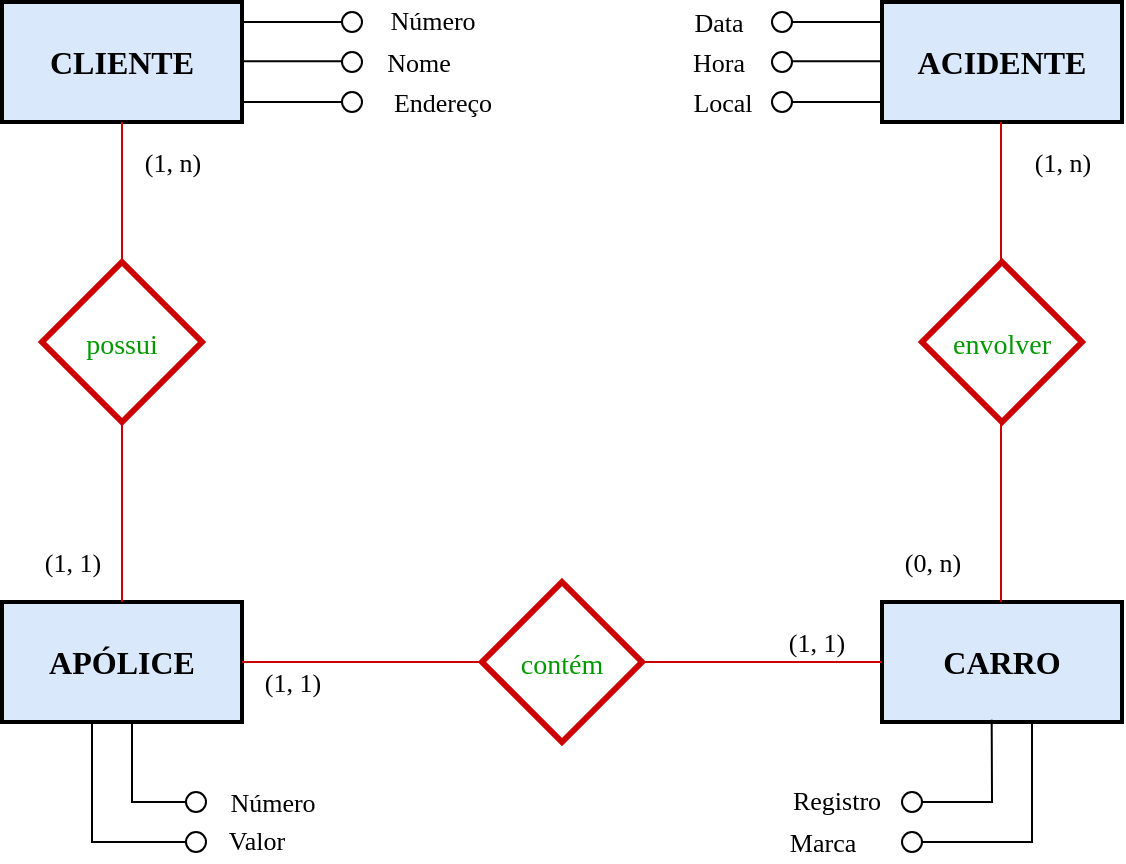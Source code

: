 <mxfile version="17.2.2" type="device" pages="3"><diagram id="GoOPV2zhohNDKWjtNV0t" name="Exercício_1"><mxGraphModel dx="827" dy="554" grid="1" gridSize="10" guides="1" tooltips="1" connect="1" arrows="1" fold="1" page="1" pageScale="1" pageWidth="850" pageHeight="1100" math="0" shadow="0"><root><mxCell id="0"/><mxCell id="1" parent="0"/><mxCell id="HDKB8F2DUfKzafxGEDl4-1" value="&lt;h4&gt;&lt;font face=&quot;Verdana&quot; style=&quot;font-size: 16px&quot;&gt;CLIENTE&lt;/font&gt;&lt;/h4&gt;" style="rounded=0;whiteSpace=wrap;html=1;fillColor=#dae8fc;strokeColor=#000000;strokeWidth=2;container=1;" parent="1" vertex="1"><mxGeometry x="145" y="240" width="120" height="60" as="geometry"/></mxCell><mxCell id="HDKB8F2DUfKzafxGEDl4-2" value="&lt;h4&gt;&lt;font face=&quot;Verdana&quot; style=&quot;font-size: 16px&quot;&gt;APÓLICE&lt;/font&gt;&lt;/h4&gt;" style="rounded=0;whiteSpace=wrap;html=1;fillColor=#dae8fc;strokeColor=#000000;strokeWidth=2;container=1;" parent="1" vertex="1"><mxGeometry x="145" y="540" width="120" height="60" as="geometry"/></mxCell><mxCell id="HDKB8F2DUfKzafxGEDl4-3" value="&lt;h4&gt;&lt;font face=&quot;Verdana&quot; style=&quot;font-size: 16px&quot;&gt;CARRO&lt;/font&gt;&lt;/h4&gt;" style="rounded=0;whiteSpace=wrap;html=1;fillColor=#dae8fc;strokeColor=#000000;strokeWidth=2;container=1;" parent="1" vertex="1"><mxGeometry x="585" y="540" width="120" height="60" as="geometry"/></mxCell><mxCell id="HDKB8F2DUfKzafxGEDl4-4" value="&lt;h4&gt;&lt;font face=&quot;Verdana&quot; style=&quot;font-size: 16px&quot;&gt;ACIDENTE&lt;/font&gt;&lt;/h4&gt;" style="rounded=0;whiteSpace=wrap;html=1;fillColor=#dae8fc;strokeColor=#000000;strokeWidth=2;container=1;" parent="1" vertex="1"><mxGeometry x="585" y="240" width="120" height="60" as="geometry"/></mxCell><mxCell id="HDKB8F2DUfKzafxGEDl4-5" value="" style="endArrow=none;html=1;rounded=0;fontFamily=Verdana;fontSize=16;entryX=0.5;entryY=1;entryDx=0;entryDy=0;exitX=0.5;exitY=0;exitDx=0;exitDy=0;strokeColor=#CC0000;strokeWidth=1;" parent="1" source="HDKB8F2DUfKzafxGEDl4-2" target="HDKB8F2DUfKzafxGEDl4-1" edge="1"><mxGeometry width="50" height="50" relative="1" as="geometry"><mxPoint x="515" y="430" as="sourcePoint"/><mxPoint x="475" y="380" as="targetPoint"/></mxGeometry></mxCell><mxCell id="HDKB8F2DUfKzafxGEDl4-6" value="" style="endArrow=none;html=1;rounded=0;fontFamily=Verdana;fontSize=16;entryX=0.5;entryY=1;entryDx=0;entryDy=0;exitX=0.5;exitY=0;exitDx=0;exitDy=0;strokeColor=#CC0000;strokeWidth=1;" parent="1" edge="1"><mxGeometry width="50" height="50" relative="1" as="geometry"><mxPoint x="644.5" y="540" as="sourcePoint"/><mxPoint x="644.5" y="300" as="targetPoint"/></mxGeometry></mxCell><mxCell id="HDKB8F2DUfKzafxGEDl4-7" value="" style="endArrow=none;html=1;rounded=0;fontFamily=Verdana;fontSize=16;entryX=0;entryY=0.5;entryDx=0;entryDy=0;exitX=1;exitY=0.5;exitDx=0;exitDy=0;strokeColor=#CC0000;strokeWidth=1;startArrow=none;" parent="1" source="HDKB8F2DUfKzafxGEDl4-10" target="HDKB8F2DUfKzafxGEDl4-3" edge="1"><mxGeometry width="50" height="50" relative="1" as="geometry"><mxPoint x="405" y="520" as="sourcePoint"/><mxPoint x="405" y="280" as="targetPoint"/></mxGeometry></mxCell><mxCell id="HDKB8F2DUfKzafxGEDl4-8" value="&lt;font style=&quot;font-size: 14px&quot; color=&quot;#009900&quot;&gt;possui&lt;/font&gt;" style="rhombus;whiteSpace=wrap;html=1;fontFamily=Verdana;fontSize=16;strokeColor=#CC0000;strokeWidth=3;" parent="1" vertex="1"><mxGeometry x="165" y="370" width="80" height="80" as="geometry"/></mxCell><mxCell id="HDKB8F2DUfKzafxGEDl4-9" value="&lt;font style=&quot;font-size: 14px&quot; color=&quot;#009900&quot;&gt;envolver&lt;/font&gt;" style="rhombus;whiteSpace=wrap;html=1;fontFamily=Verdana;fontSize=16;strokeColor=#CC0000;strokeWidth=3;" parent="1" vertex="1"><mxGeometry x="605" y="370" width="80" height="80" as="geometry"/></mxCell><mxCell id="HDKB8F2DUfKzafxGEDl4-10" value="&lt;font style=&quot;font-size: 14px&quot; color=&quot;#009900&quot;&gt;contém&lt;/font&gt;" style="rhombus;whiteSpace=wrap;html=1;fontFamily=Verdana;fontSize=16;strokeColor=#CC0000;strokeWidth=3;" parent="1" vertex="1"><mxGeometry x="385" y="530" width="80" height="80" as="geometry"/></mxCell><mxCell id="HDKB8F2DUfKzafxGEDl4-11" value="" style="endArrow=none;html=1;rounded=0;fontFamily=Verdana;fontSize=16;entryX=0;entryY=0.5;entryDx=0;entryDy=0;exitX=1;exitY=0.5;exitDx=0;exitDy=0;strokeColor=#CC0000;strokeWidth=1;" parent="1" source="HDKB8F2DUfKzafxGEDl4-2" target="HDKB8F2DUfKzafxGEDl4-10" edge="1"><mxGeometry width="50" height="50" relative="1" as="geometry"><mxPoint x="265" y="570" as="sourcePoint"/><mxPoint x="585" y="570" as="targetPoint"/></mxGeometry></mxCell><mxCell id="12ZMXAn3lhYeXz1Yf_b0-22" value="" style="endArrow=none;html=1;rounded=0;fontFamily=Verdana;fontSize=14;fontColor=#009900;strokeColor=#000000;strokeWidth=1;" parent="1" edge="1"><mxGeometry width="50" height="50" relative="1" as="geometry"><mxPoint x="265" y="290.0" as="sourcePoint"/><mxPoint x="315" y="290.0" as="targetPoint"/></mxGeometry></mxCell><mxCell id="12ZMXAn3lhYeXz1Yf_b0-24" value="" style="endArrow=none;html=1;rounded=0;fontFamily=Verdana;fontSize=14;fontColor=#009900;strokeColor=#000000;strokeWidth=1;" parent="1" edge="1"><mxGeometry width="50" height="50" relative="1" as="geometry"><mxPoint x="535" y="250" as="sourcePoint"/><mxPoint x="585" y="250" as="targetPoint"/></mxGeometry></mxCell><mxCell id="12ZMXAn3lhYeXz1Yf_b0-25" value="" style="endArrow=none;html=1;rounded=0;fontFamily=Verdana;fontSize=14;fontColor=#009900;strokeColor=#000000;strokeWidth=1;" parent="1" edge="1"><mxGeometry width="50" height="50" relative="1" as="geometry"><mxPoint x="265" y="269.58" as="sourcePoint"/><mxPoint x="315" y="269.58" as="targetPoint"/></mxGeometry></mxCell><mxCell id="12ZMXAn3lhYeXz1Yf_b0-27" value="" style="endArrow=none;html=1;rounded=0;fontFamily=Verdana;fontSize=14;fontColor=#009900;strokeColor=#000000;strokeWidth=1;" parent="1" edge="1"><mxGeometry width="50" height="50" relative="1" as="geometry"><mxPoint x="535" y="269.58" as="sourcePoint"/><mxPoint x="585" y="269.58" as="targetPoint"/></mxGeometry></mxCell><mxCell id="12ZMXAn3lhYeXz1Yf_b0-28" value="" style="endArrow=none;html=1;rounded=0;fontFamily=Verdana;fontSize=14;fontColor=#009900;strokeColor=#000000;strokeWidth=1;" parent="1" edge="1"><mxGeometry width="50" height="50" relative="1" as="geometry"><mxPoint x="535" y="290.0" as="sourcePoint"/><mxPoint x="585" y="290.0" as="targetPoint"/></mxGeometry></mxCell><mxCell id="12ZMXAn3lhYeXz1Yf_b0-33" value="" style="endArrow=none;html=1;rounded=0;fontFamily=Verdana;fontSize=14;fontColor=#009900;strokeColor=#000000;strokeWidth=1;" parent="1" edge="1"><mxGeometry width="50" height="50" relative="1" as="geometry"><mxPoint x="240" y="640" as="sourcePoint"/><mxPoint x="210" y="600" as="targetPoint"/><Array as="points"><mxPoint x="210" y="640"/></Array></mxGeometry></mxCell><mxCell id="12ZMXAn3lhYeXz1Yf_b0-34" value="" style="endArrow=none;html=1;rounded=0;fontFamily=Verdana;fontSize=14;fontColor=#009900;strokeColor=#000000;strokeWidth=1;" parent="1" edge="1"><mxGeometry width="50" height="50" relative="1" as="geometry"><mxPoint x="240" y="660" as="sourcePoint"/><mxPoint x="190" y="600" as="targetPoint"/><Array as="points"><mxPoint x="190" y="660"/></Array></mxGeometry></mxCell><mxCell id="12ZMXAn3lhYeXz1Yf_b0-35" value="" style="endArrow=none;html=1;rounded=0;fontFamily=Verdana;fontSize=14;fontColor=#009900;strokeColor=#000000;strokeWidth=1;entryX=0.457;entryY=0.982;entryDx=0;entryDy=0;entryPerimeter=0;" parent="1" target="HDKB8F2DUfKzafxGEDl4-3" edge="1"><mxGeometry width="50" height="50" relative="1" as="geometry"><mxPoint x="600" y="640" as="sourcePoint"/><mxPoint x="635" y="600" as="targetPoint"/><Array as="points"><mxPoint x="640" y="640"/></Array></mxGeometry></mxCell><mxCell id="12ZMXAn3lhYeXz1Yf_b0-36" value="" style="endArrow=none;html=1;rounded=0;fontFamily=Verdana;fontSize=14;fontColor=#009900;strokeColor=#000000;strokeWidth=1;" parent="1" edge="1"><mxGeometry width="50" height="50" relative="1" as="geometry"><mxPoint x="600" y="660" as="sourcePoint"/><mxPoint x="660" y="600" as="targetPoint"/><Array as="points"><mxPoint x="660" y="660"/></Array></mxGeometry></mxCell><mxCell id="12ZMXAn3lhYeXz1Yf_b0-39" value="" style="ellipse;whiteSpace=wrap;html=1;aspect=fixed;fontFamily=Verdana;fontSize=14;fontColor=#009900;strokeColor=#000000;strokeWidth=1;" parent="1" vertex="1"><mxGeometry x="315" y="265" width="10" height="10" as="geometry"/></mxCell><mxCell id="12ZMXAn3lhYeXz1Yf_b0-40" value="" style="ellipse;whiteSpace=wrap;html=1;aspect=fixed;fontFamily=Verdana;fontSize=14;fontColor=#009900;strokeColor=#000000;strokeWidth=1;" parent="1" vertex="1"><mxGeometry x="315" y="285" width="10" height="10" as="geometry"/></mxCell><mxCell id="12ZMXAn3lhYeXz1Yf_b0-41" value="" style="ellipse;whiteSpace=wrap;html=1;aspect=fixed;fontFamily=Verdana;fontSize=14;fontColor=#009900;strokeColor=#000000;strokeWidth=1;" parent="1" vertex="1"><mxGeometry x="530" y="245" width="10" height="10" as="geometry"/></mxCell><mxCell id="12ZMXAn3lhYeXz1Yf_b0-42" value="" style="ellipse;whiteSpace=wrap;html=1;aspect=fixed;fontFamily=Verdana;fontSize=14;fontColor=#009900;strokeColor=#000000;strokeWidth=1;" parent="1" vertex="1"><mxGeometry x="530" y="265" width="10" height="10" as="geometry"/></mxCell><mxCell id="12ZMXAn3lhYeXz1Yf_b0-43" value="" style="ellipse;whiteSpace=wrap;html=1;aspect=fixed;fontFamily=Verdana;fontSize=14;fontColor=#009900;strokeColor=#000000;strokeWidth=1;" parent="1" vertex="1"><mxGeometry x="530" y="285" width="10" height="10" as="geometry"/></mxCell><mxCell id="12ZMXAn3lhYeXz1Yf_b0-44" value="&lt;font style=&quot;font-size: 13px&quot;&gt;Número&lt;/font&gt;" style="text;html=1;align=center;verticalAlign=middle;resizable=0;points=[];autosize=1;strokeColor=none;fillColor=none;fontSize=14;fontFamily=Verdana;fontColor=#000000;" parent="1" vertex="1"><mxGeometry x="325" y="240" width="70" height="20" as="geometry"/></mxCell><mxCell id="12ZMXAn3lhYeXz1Yf_b0-45" value="Nome" style="text;html=1;align=center;verticalAlign=middle;resizable=0;points=[];autosize=1;strokeColor=none;fillColor=none;fontSize=13;fontFamily=Verdana;fontColor=#000000;" parent="1" vertex="1"><mxGeometry x="328" y="260" width="50" height="20" as="geometry"/></mxCell><mxCell id="12ZMXAn3lhYeXz1Yf_b0-46" value="Endereço" style="text;html=1;align=center;verticalAlign=middle;resizable=0;points=[];autosize=1;strokeColor=none;fillColor=none;fontSize=13;fontFamily=Verdana;fontColor=#000000;" parent="1" vertex="1"><mxGeometry x="325" y="280" width="80" height="20" as="geometry"/></mxCell><mxCell id="12ZMXAn3lhYeXz1Yf_b0-47" value="Data" style="text;html=1;align=center;verticalAlign=middle;resizable=0;points=[];autosize=1;strokeColor=none;fillColor=none;fontSize=13;fontFamily=Verdana;fontColor=#000000;" parent="1" vertex="1"><mxGeometry x="478" y="240" width="50" height="20" as="geometry"/></mxCell><mxCell id="12ZMXAn3lhYeXz1Yf_b0-48" value="Hora" style="text;html=1;align=center;verticalAlign=middle;resizable=0;points=[];autosize=1;strokeColor=none;fillColor=none;fontSize=13;fontFamily=Verdana;fontColor=#000000;" parent="1" vertex="1"><mxGeometry x="478" y="260" width="50" height="20" as="geometry"/></mxCell><mxCell id="12ZMXAn3lhYeXz1Yf_b0-49" value="Local" style="text;html=1;align=center;verticalAlign=middle;resizable=0;points=[];autosize=1;strokeColor=none;fillColor=none;fontSize=13;fontFamily=Verdana;fontColor=#000000;" parent="1" vertex="1"><mxGeometry x="480" y="280" width="50" height="20" as="geometry"/></mxCell><mxCell id="12ZMXAn3lhYeXz1Yf_b0-51" value="" style="ellipse;whiteSpace=wrap;html=1;aspect=fixed;fontFamily=Verdana;fontSize=14;fontColor=#009900;strokeColor=#000000;strokeWidth=1;" parent="1" vertex="1"><mxGeometry x="237" y="635" width="10" height="10" as="geometry"/></mxCell><mxCell id="12ZMXAn3lhYeXz1Yf_b0-53" value="" style="ellipse;whiteSpace=wrap;html=1;aspect=fixed;fontFamily=Verdana;fontSize=14;fontColor=#009900;strokeColor=#000000;strokeWidth=1;" parent="1" vertex="1"><mxGeometry x="237" y="655" width="10" height="10" as="geometry"/></mxCell><mxCell id="12ZMXAn3lhYeXz1Yf_b0-54" value="" style="ellipse;whiteSpace=wrap;html=1;aspect=fixed;fontFamily=Verdana;fontSize=14;fontColor=#009900;strokeColor=#000000;strokeWidth=1;" parent="1" vertex="1"><mxGeometry x="595" y="635" width="10" height="10" as="geometry"/></mxCell><mxCell id="12ZMXAn3lhYeXz1Yf_b0-58" value="" style="ellipse;whiteSpace=wrap;html=1;aspect=fixed;fontFamily=Verdana;fontSize=14;fontColor=#009900;strokeColor=#000000;strokeWidth=1;" parent="1" vertex="1"><mxGeometry x="595" y="655" width="10" height="10" as="geometry"/></mxCell><mxCell id="12ZMXAn3lhYeXz1Yf_b0-59" value="Número" style="text;html=1;align=center;verticalAlign=middle;resizable=0;points=[];autosize=1;strokeColor=none;fillColor=none;fontSize=13;fontFamily=Verdana;fontColor=#000000;" parent="1" vertex="1"><mxGeometry x="245" y="630" width="70" height="20" as="geometry"/></mxCell><mxCell id="12ZMXAn3lhYeXz1Yf_b0-60" value="Valor" style="text;html=1;align=center;verticalAlign=middle;resizable=0;points=[];autosize=1;strokeColor=none;fillColor=none;fontSize=13;fontFamily=Verdana;fontColor=#000000;" parent="1" vertex="1"><mxGeometry x="247" y="649" width="50" height="20" as="geometry"/></mxCell><mxCell id="12ZMXAn3lhYeXz1Yf_b0-61" value="Registro" style="text;html=1;align=center;verticalAlign=middle;resizable=0;points=[];autosize=1;strokeColor=none;fillColor=none;fontSize=13;fontFamily=Verdana;fontColor=#000000;" parent="1" vertex="1"><mxGeometry x="527" y="629" width="70" height="20" as="geometry"/></mxCell><mxCell id="12ZMXAn3lhYeXz1Yf_b0-62" value="Marca" style="text;html=1;align=center;verticalAlign=middle;resizable=0;points=[];autosize=1;strokeColor=none;fillColor=none;fontSize=13;fontFamily=Verdana;fontColor=#000000;" parent="1" vertex="1"><mxGeometry x="530" y="650" width="50" height="20" as="geometry"/></mxCell><mxCell id="12ZMXAn3lhYeXz1Yf_b0-63" value="(1, n)" style="text;html=1;align=center;verticalAlign=middle;resizable=0;points=[];autosize=1;strokeColor=none;fillColor=none;fontSize=13;fontFamily=Verdana;fontColor=#000000;" parent="1" vertex="1"><mxGeometry x="205" y="310" width="50" height="20" as="geometry"/></mxCell><mxCell id="12ZMXAn3lhYeXz1Yf_b0-64" value="(1, 1)" style="text;html=1;align=center;verticalAlign=middle;resizable=0;points=[];autosize=1;strokeColor=none;fillColor=none;fontSize=13;fontFamily=Verdana;fontColor=#000000;" parent="1" vertex="1"><mxGeometry x="155" y="510" width="50" height="20" as="geometry"/></mxCell><mxCell id="12ZMXAn3lhYeXz1Yf_b0-65" value="(1, 1)" style="text;html=1;align=center;verticalAlign=middle;resizable=0;points=[];autosize=1;strokeColor=none;fillColor=none;fontSize=13;fontFamily=Verdana;fontColor=#000000;" parent="1" vertex="1"><mxGeometry x="265" y="570" width="50" height="20" as="geometry"/></mxCell><mxCell id="12ZMXAn3lhYeXz1Yf_b0-66" value="(1, 1)" style="text;html=1;align=center;verticalAlign=middle;resizable=0;points=[];autosize=1;strokeColor=none;fillColor=none;fontSize=13;fontFamily=Verdana;fontColor=#000000;" parent="1" vertex="1"><mxGeometry x="527" y="550" width="50" height="20" as="geometry"/></mxCell><mxCell id="12ZMXAn3lhYeXz1Yf_b0-67" value="(1, n)" style="text;html=1;align=center;verticalAlign=middle;resizable=0;points=[];autosize=1;strokeColor=none;fillColor=none;fontSize=13;fontFamily=Verdana;fontColor=#000000;" parent="1" vertex="1"><mxGeometry x="650" y="310" width="50" height="20" as="geometry"/></mxCell><mxCell id="12ZMXAn3lhYeXz1Yf_b0-68" value="(0, n)" style="text;html=1;align=center;verticalAlign=middle;resizable=0;points=[];autosize=1;strokeColor=none;fillColor=none;fontSize=13;fontFamily=Verdana;fontColor=#000000;" parent="1" vertex="1"><mxGeometry x="585" y="510" width="50" height="20" as="geometry"/></mxCell><mxCell id="wKrdx22KH3JZGH6AO0_z-1" value="" style="group" parent="1" vertex="1" connectable="0"><mxGeometry x="265" y="245" width="60" height="10" as="geometry"/></mxCell><mxCell id="12ZMXAn3lhYeXz1Yf_b0-20" value="" style="endArrow=none;html=1;rounded=0;fontFamily=Verdana;fontSize=14;fontColor=#009900;strokeColor=#000000;strokeWidth=1;" parent="wKrdx22KH3JZGH6AO0_z-1" edge="1"><mxGeometry width="50" height="50" relative="1" as="geometry"><mxPoint y="5" as="sourcePoint"/><mxPoint x="50" y="5" as="targetPoint"/></mxGeometry></mxCell><mxCell id="12ZMXAn3lhYeXz1Yf_b0-37" value="" style="ellipse;whiteSpace=wrap;html=1;aspect=fixed;fontFamily=Verdana;fontSize=14;fontColor=#009900;strokeColor=#000000;strokeWidth=1;" parent="wKrdx22KH3JZGH6AO0_z-1" vertex="1"><mxGeometry x="50" width="10" height="10" as="geometry"/></mxCell></root></mxGraphModel></diagram><diagram id="J370eKD_mf0ixQcyEYF2" name="Exercício_2"><mxGraphModel dx="1378" dy="923" grid="1" gridSize="10" guides="1" tooltips="1" connect="1" arrows="1" fold="1" page="1" pageScale="1" pageWidth="850" pageHeight="1100" math="0" shadow="0"><root><mxCell id="0"/><mxCell id="1" parent="0"/><mxCell id="Wfe_HBjLZI2780MTmxXh-53" value="" style="group" parent="1" vertex="1" connectable="0"><mxGeometry x="627.24" y="657.01" width="81.51" height="51.99" as="geometry"/></mxCell><mxCell id="Wfe_HBjLZI2780MTmxXh-48" value="" style="shape=partialRectangle;whiteSpace=wrap;html=1;bottom=0;right=0;fillColor=none;fontFamily=Verdana;fontSize=13;fontColor=#000000;strokeColor=#000000;strokeWidth=1;rotation=-90;" parent="Wfe_HBjLZI2780MTmxXh-53" vertex="1"><mxGeometry x="14.56" y="-14.56" width="47.25" height="76.37" as="geometry"/></mxCell><mxCell id="Wfe_HBjLZI2780MTmxXh-50" value="" style="ellipse;whiteSpace=wrap;html=1;aspect=fixed;fontFamily=Verdana;fontSize=13;fontColor=#000000;strokeColor=#000000;strokeWidth=1;" parent="Wfe_HBjLZI2780MTmxXh-53" vertex="1"><mxGeometry x="71.51" y="41.99" width="10" height="10" as="geometry"/></mxCell><mxCell id="Wfe_HBjLZI2780MTmxXh-55" value="" style="shape=partialRectangle;whiteSpace=wrap;html=1;bottom=0;right=0;fillColor=none;fontFamily=Verdana;fontSize=13;fontColor=#000000;strokeColor=#000000;strokeWidth=1;rotation=-90;aspect=fixed;" parent="1" vertex="1"><mxGeometry x="207.38" y="641.59" width="60.52" height="90.78" as="geometry"/></mxCell><mxCell id="x9yV3EZ3O-OlipBfafJ0-1" value="&lt;b&gt;DEPARTAMENTO&lt;/b&gt;" style="rounded=0;whiteSpace=wrap;html=1;fontFamily=Verdana;fontSize=13;strokeColor=#82b366;strokeWidth=2;fillColor=#d5e8d4;" parent="1" vertex="1"><mxGeometry x="358" y="40" width="135" height="60" as="geometry"/></mxCell><mxCell id="x9yV3EZ3O-OlipBfafJ0-2" value="&lt;b&gt;FUNCIONÁRIO&lt;/b&gt;" style="rounded=0;whiteSpace=wrap;html=1;fontFamily=Verdana;fontSize=13;strokeColor=#82b366;strokeWidth=2;fillColor=#d5e8d4;" parent="1" vertex="1"><mxGeometry x="365" y="240" width="120" height="60" as="geometry"/></mxCell><mxCell id="x9yV3EZ3O-OlipBfafJ0-3" value="&lt;b&gt;PROJETO&lt;/b&gt;" style="rounded=0;whiteSpace=wrap;html=1;fontFamily=Verdana;fontSize=13;strokeColor=#82b366;strokeWidth=2;fillColor=#d5e8d4;" parent="1" vertex="1"><mxGeometry x="360" y="440" width="120" height="60" as="geometry"/></mxCell><mxCell id="x9yV3EZ3O-OlipBfafJ0-4" value="&lt;b&gt;PEÇAS&lt;/b&gt;" style="rounded=0;whiteSpace=wrap;html=1;fontFamily=Verdana;fontSize=13;strokeColor=#82b366;strokeWidth=2;fillColor=#d5e8d4;" parent="1" vertex="1"><mxGeometry x="110" y="600" width="120" height="60" as="geometry"/></mxCell><mxCell id="x9yV3EZ3O-OlipBfafJ0-5" value="&lt;b&gt;FORNECEDOR&lt;/b&gt;" style="rounded=0;whiteSpace=wrap;html=1;fontFamily=Verdana;fontSize=13;strokeColor=#82b366;strokeWidth=2;fillColor=#d5e8d4;" parent="1" vertex="1"><mxGeometry x="610" y="600" width="120" height="60" as="geometry"/></mxCell><mxCell id="x9yV3EZ3O-OlipBfafJ0-6" value="&lt;b&gt;DEPÓSITOS&lt;/b&gt;" style="rounded=0;whiteSpace=wrap;html=1;fontFamily=Verdana;fontSize=13;strokeColor=#82b366;strokeWidth=2;fillColor=#d5e8d4;" parent="1" vertex="1"><mxGeometry x="110" y="800" width="120" height="60" as="geometry"/></mxCell><mxCell id="x9yV3EZ3O-OlipBfafJ0-7" value="" style="endArrow=none;html=1;rounded=0;fontFamily=Verdana;fontSize=13;fontColor=#000000;strokeColor=#9875A8;strokeWidth=2;entryX=0.5;entryY=1;entryDx=0;entryDy=0;exitX=0.5;exitY=0;exitDx=0;exitDy=0;" parent="1" source="x9yV3EZ3O-OlipBfafJ0-2" target="x9yV3EZ3O-OlipBfafJ0-1" edge="1"><mxGeometry width="50" height="50" relative="1" as="geometry"><mxPoint x="430" y="250" as="sourcePoint"/><mxPoint x="480" y="200" as="targetPoint"/></mxGeometry></mxCell><mxCell id="x9yV3EZ3O-OlipBfafJ0-8" value="" style="endArrow=none;html=1;rounded=0;fontFamily=Verdana;fontSize=13;fontColor=#000000;strokeColor=#9875A8;strokeWidth=2;entryX=0.5;entryY=1;entryDx=0;entryDy=0;exitX=0.5;exitY=0;exitDx=0;exitDy=0;startArrow=none;" parent="1" source="x9yV3EZ3O-OlipBfafJ0-15" target="x9yV3EZ3O-OlipBfafJ0-2" edge="1"><mxGeometry width="50" height="50" relative="1" as="geometry"><mxPoint x="424.0" y="440.0" as="sourcePoint"/><mxPoint x="424.5" y="300.0" as="targetPoint"/></mxGeometry></mxCell><mxCell id="x9yV3EZ3O-OlipBfafJ0-9" value="" style="shape=partialRectangle;whiteSpace=wrap;html=1;bottom=0;right=0;fillColor=none;fontFamily=Verdana;fontSize=13;fontColor=#000000;strokeColor=#9875A8;strokeWidth=2;" parent="1" vertex="1"><mxGeometry x="170" y="470" width="188" height="130" as="geometry"/></mxCell><mxCell id="x9yV3EZ3O-OlipBfafJ0-11" value="" style="shape=partialRectangle;whiteSpace=wrap;html=1;bottom=0;right=0;fillColor=none;fontFamily=Verdana;fontSize=13;fontColor=#000000;strokeColor=#9875A8;strokeWidth=2;rotation=90;" parent="1" vertex="1"><mxGeometry x="508.25" y="439.75" width="130.5" height="187" as="geometry"/></mxCell><mxCell id="x9yV3EZ3O-OlipBfafJ0-12" value="" style="endArrow=none;html=1;rounded=0;fontFamily=Verdana;fontSize=13;fontColor=#000000;strokeColor=#9875A8;strokeWidth=2;entryX=0.5;entryY=1;entryDx=0;entryDy=0;exitX=0.5;exitY=0;exitDx=0;exitDy=0;startArrow=none;" parent="1" source="x9yV3EZ3O-OlipBfafJ0-19" edge="1"><mxGeometry width="50" height="50" relative="1" as="geometry"><mxPoint x="168.82" y="800" as="sourcePoint"/><mxPoint x="169.82" y="660" as="targetPoint"/></mxGeometry></mxCell><mxCell id="x9yV3EZ3O-OlipBfafJ0-13" value="contém" style="rhombus;whiteSpace=wrap;html=1;fontFamily=Verdana;fontSize=13;fontColor=#000000;strokeColor=#9875A8;strokeWidth=2;" parent="1" vertex="1"><mxGeometry x="395.5" y="140" width="60" height="60" as="geometry"/></mxCell><mxCell id="x9yV3EZ3O-OlipBfafJ0-15" value="&lt;font style=&quot;font-size: 13px&quot;&gt;pertence&lt;/font&gt;" style="rhombus;whiteSpace=wrap;html=1;fontFamily=Verdana;fontSize=13;fontColor=#000000;strokeColor=#9875A8;strokeWidth=2;" parent="1" vertex="1"><mxGeometry x="390.5" y="330" width="70" height="70" as="geometry"/></mxCell><mxCell id="x9yV3EZ3O-OlipBfafJ0-16" value="" style="endArrow=none;html=1;rounded=0;fontFamily=Verdana;fontSize=13;fontColor=#000000;strokeColor=#9875A8;strokeWidth=2;entryX=0.5;entryY=1;entryDx=0;entryDy=0;exitX=0.5;exitY=0;exitDx=0;exitDy=0;" parent="1" target="x9yV3EZ3O-OlipBfafJ0-15" edge="1"><mxGeometry width="50" height="50" relative="1" as="geometry"><mxPoint x="424.0" y="440" as="sourcePoint"/><mxPoint x="425.0" y="300" as="targetPoint"/></mxGeometry></mxCell><mxCell id="x9yV3EZ3O-OlipBfafJ0-17" value="possui" style="rhombus;whiteSpace=wrap;html=1;fontFamily=Verdana;fontSize=13;fontColor=#000000;strokeColor=#9875A8;strokeWidth=2;" parent="1" vertex="1"><mxGeometry x="140" y="460" width="60" height="60" as="geometry"/></mxCell><mxCell id="x9yV3EZ3O-OlipBfafJ0-18" value="atende" style="rhombus;whiteSpace=wrap;html=1;fontFamily=Verdana;fontSize=13;fontColor=#000000;strokeColor=#9875A8;strokeWidth=2;" parent="1" vertex="1"><mxGeometry x="638.75" y="460" width="60" height="60" as="geometry"/></mxCell><mxCell id="x9yV3EZ3O-OlipBfafJ0-19" value="contém" style="rhombus;whiteSpace=wrap;html=1;fontFamily=Verdana;fontSize=13;fontColor=#000000;strokeColor=#9875A8;strokeWidth=2;" parent="1" vertex="1"><mxGeometry x="140" y="700" width="60" height="60" as="geometry"/></mxCell><mxCell id="x9yV3EZ3O-OlipBfafJ0-20" value="" style="endArrow=none;html=1;rounded=0;fontFamily=Verdana;fontSize=13;fontColor=#000000;strokeColor=#9875A8;strokeWidth=2;entryX=0.5;entryY=1;entryDx=0;entryDy=0;exitX=0.5;exitY=0;exitDx=0;exitDy=0;" parent="1" target="x9yV3EZ3O-OlipBfafJ0-19" edge="1"><mxGeometry width="50" height="50" relative="1" as="geometry"><mxPoint x="168.82" y="800" as="sourcePoint"/><mxPoint x="169.82" y="660" as="targetPoint"/></mxGeometry></mxCell><mxCell id="x9yV3EZ3O-OlipBfafJ0-21" value="" style="endArrow=none;html=1;rounded=0;fontFamily=Verdana;fontSize=13;fontColor=#000000;strokeColor=#9875A8;strokeWidth=2;entryX=1;entryY=0.5;entryDx=0;entryDy=0;exitX=0;exitY=0.5;exitDx=0;exitDy=0;" parent="1" source="x9yV3EZ3O-OlipBfafJ0-5" target="x9yV3EZ3O-OlipBfafJ0-4" edge="1"><mxGeometry width="50" height="50" relative="1" as="geometry"><mxPoint x="320.0" y="710.0" as="sourcePoint"/><mxPoint x="320.5" y="570.0" as="targetPoint"/></mxGeometry></mxCell><mxCell id="x9yV3EZ3O-OlipBfafJ0-22" value="possui" style="rhombus;whiteSpace=wrap;html=1;fontFamily=Verdana;fontSize=13;fontColor=#000000;strokeColor=#9875A8;strokeWidth=2;" parent="1" vertex="1"><mxGeometry x="390" y="600" width="60" height="60" as="geometry"/></mxCell><mxCell id="x9yV3EZ3O-OlipBfafJ0-23" value="(1, n)" style="text;html=1;align=center;verticalAlign=middle;resizable=0;points=[];autosize=1;strokeColor=none;fillColor=none;fontSize=13;fontFamily=Verdana;fontColor=#000000;" parent="1" vertex="1"><mxGeometry x="430" y="100" width="50" height="20" as="geometry"/></mxCell><mxCell id="x9yV3EZ3O-OlipBfafJ0-24" value="(1, 1)" style="text;html=1;align=center;verticalAlign=middle;resizable=0;points=[];autosize=1;strokeColor=none;fillColor=none;fontSize=13;fontFamily=Verdana;fontColor=#000000;" parent="1" vertex="1"><mxGeometry x="375" y="220" width="50" height="20" as="geometry"/></mxCell><mxCell id="x9yV3EZ3O-OlipBfafJ0-25" value="(1, n)" style="text;html=1;align=center;verticalAlign=middle;resizable=0;points=[];autosize=1;strokeColor=none;fillColor=none;fontSize=13;fontFamily=Verdana;fontColor=#000000;" parent="1" vertex="1"><mxGeometry x="425" y="300" width="50" height="20" as="geometry"/></mxCell><mxCell id="x9yV3EZ3O-OlipBfafJ0-26" value="(1, n)" style="text;html=1;align=center;verticalAlign=middle;resizable=0;points=[];autosize=1;strokeColor=none;fillColor=none;fontSize=13;fontFamily=Verdana;fontColor=#000000;" parent="1" vertex="1"><mxGeometry x="375" y="419.75" width="50" height="20" as="geometry"/></mxCell><mxCell id="x9yV3EZ3O-OlipBfafJ0-27" value="(1, n)" style="text;html=1;align=center;verticalAlign=middle;resizable=0;points=[];autosize=1;strokeColor=none;fillColor=none;fontSize=13;fontFamily=Verdana;fontColor=#000000;" parent="1" vertex="1"><mxGeometry x="310" y="470" width="50" height="20" as="geometry"/></mxCell><mxCell id="x9yV3EZ3O-OlipBfafJ0-28" value="(1, n)" style="text;html=1;align=center;verticalAlign=middle;resizable=0;points=[];autosize=1;strokeColor=none;fillColor=none;fontSize=13;fontFamily=Verdana;fontColor=#000000;" parent="1" vertex="1"><mxGeometry x="120" y="580" width="50" height="20" as="geometry"/></mxCell><mxCell id="x9yV3EZ3O-OlipBfafJ0-29" value="(1, n)" style="text;html=1;align=center;verticalAlign=middle;resizable=0;points=[];autosize=1;strokeColor=none;fillColor=none;fontSize=13;fontFamily=Verdana;fontColor=#000000;" parent="1" vertex="1"><mxGeometry x="669" y="580" width="50" height="20" as="geometry"/></mxCell><mxCell id="x9yV3EZ3O-OlipBfafJ0-31" value="(1, n)" style="text;html=1;align=center;verticalAlign=middle;resizable=0;points=[];autosize=1;strokeColor=none;fillColor=none;fontSize=13;fontFamily=Verdana;fontColor=#000000;" parent="1" vertex="1"><mxGeometry x="480" y="470" width="50" height="20" as="geometry"/></mxCell><mxCell id="x9yV3EZ3O-OlipBfafJ0-32" value="(1, n)" style="text;html=1;align=center;verticalAlign=middle;resizable=0;points=[];autosize=1;strokeColor=none;fillColor=none;fontSize=13;fontFamily=Verdana;fontColor=#000000;" parent="1" vertex="1"><mxGeometry x="560" y="630" width="50" height="20" as="geometry"/></mxCell><mxCell id="x9yV3EZ3O-OlipBfafJ0-33" value="(1, n)" style="text;html=1;align=center;verticalAlign=middle;resizable=0;points=[];autosize=1;strokeColor=none;fillColor=none;fontSize=13;fontFamily=Verdana;fontColor=#000000;" parent="1" vertex="1"><mxGeometry x="225" y="610" width="50" height="20" as="geometry"/></mxCell><mxCell id="x9yV3EZ3O-OlipBfafJ0-34" value="(1, n)" style="text;html=1;align=center;verticalAlign=middle;resizable=0;points=[];autosize=1;strokeColor=none;fillColor=none;fontSize=13;fontFamily=Verdana;fontColor=#000000;" parent="1" vertex="1"><mxGeometry x="167" y="780" width="50" height="20" as="geometry"/></mxCell><mxCell id="x9yV3EZ3O-OlipBfafJ0-35" value="(1, 1)" style="text;html=1;align=center;verticalAlign=middle;resizable=0;points=[];autosize=1;strokeColor=none;fillColor=none;fontSize=13;fontFamily=Verdana;fontColor=#000000;" parent="1" vertex="1"><mxGeometry x="120" y="660" width="50" height="20" as="geometry"/></mxCell><mxCell id="Wfe_HBjLZI2780MTmxXh-1" value="" style="group" parent="1" vertex="1" connectable="0"><mxGeometry x="493" y="52" width="60" height="10" as="geometry"/></mxCell><mxCell id="Wfe_HBjLZI2780MTmxXh-2" value="" style="endArrow=none;html=1;rounded=0;fontFamily=Verdana;fontSize=14;fontColor=#009900;strokeColor=#000000;strokeWidth=1;" parent="Wfe_HBjLZI2780MTmxXh-1" edge="1"><mxGeometry width="50" height="50" relative="1" as="geometry"><mxPoint y="5" as="sourcePoint"/><mxPoint x="50" y="5" as="targetPoint"/></mxGeometry></mxCell><mxCell id="Wfe_HBjLZI2780MTmxXh-3" value="" style="ellipse;whiteSpace=wrap;html=1;aspect=fixed;fontFamily=Verdana;fontSize=14;fontColor=#009900;strokeColor=#000000;strokeWidth=1;" parent="Wfe_HBjLZI2780MTmxXh-1" vertex="1"><mxGeometry x="50" width="10" height="10" as="geometry"/></mxCell><mxCell id="Wfe_HBjLZI2780MTmxXh-4" value="" style="group" parent="1" vertex="1" connectable="0"><mxGeometry x="493" y="68" width="60" height="10" as="geometry"/></mxCell><mxCell id="Wfe_HBjLZI2780MTmxXh-5" value="" style="endArrow=none;html=1;rounded=0;fontFamily=Verdana;fontSize=14;fontColor=#009900;strokeColor=#000000;strokeWidth=1;" parent="Wfe_HBjLZI2780MTmxXh-4" edge="1"><mxGeometry width="50" height="50" relative="1" as="geometry"><mxPoint y="5" as="sourcePoint"/><mxPoint x="50" y="5" as="targetPoint"/></mxGeometry></mxCell><mxCell id="Wfe_HBjLZI2780MTmxXh-6" value="" style="ellipse;whiteSpace=wrap;html=1;aspect=fixed;fontFamily=Verdana;fontSize=14;fontColor=#009900;strokeColor=#000000;strokeWidth=1;" parent="Wfe_HBjLZI2780MTmxXh-4" vertex="1"><mxGeometry x="50" width="10" height="10" as="geometry"/></mxCell><mxCell id="Wfe_HBjLZI2780MTmxXh-7" value="Número" style="text;html=1;align=center;verticalAlign=middle;resizable=0;points=[];autosize=1;strokeColor=none;fillColor=none;fontSize=13;fontFamily=Verdana;fontColor=#000000;" parent="1" vertex="1"><mxGeometry x="550" y="47" width="70" height="20" as="geometry"/></mxCell><mxCell id="Wfe_HBjLZI2780MTmxXh-8" value="Setor" style="text;html=1;align=center;verticalAlign=middle;resizable=0;points=[];autosize=1;strokeColor=none;fillColor=none;fontSize=13;fontFamily=Verdana;fontColor=#000000;" parent="1" vertex="1"><mxGeometry x="552" y="63" width="50" height="20" as="geometry"/></mxCell><mxCell id="Wfe_HBjLZI2780MTmxXh-9" value="" style="group;rotation=-180;" parent="1" vertex="1" connectable="0"><mxGeometry x="305" y="250" width="60" height="10" as="geometry"/></mxCell><mxCell id="Wfe_HBjLZI2780MTmxXh-10" value="" style="endArrow=none;html=1;rounded=0;fontFamily=Verdana;fontSize=14;fontColor=#009900;strokeColor=#000000;strokeWidth=1;" parent="Wfe_HBjLZI2780MTmxXh-9" edge="1"><mxGeometry width="50" height="50" relative="1" as="geometry"><mxPoint x="60" y="5" as="sourcePoint"/><mxPoint x="10" y="5" as="targetPoint"/></mxGeometry></mxCell><mxCell id="Wfe_HBjLZI2780MTmxXh-11" value="" style="ellipse;whiteSpace=wrap;html=1;aspect=fixed;fontFamily=Verdana;fontSize=14;fontColor=#009900;strokeColor=#000000;strokeWidth=1;rotation=-180;" parent="Wfe_HBjLZI2780MTmxXh-9" vertex="1"><mxGeometry width="10" height="10" as="geometry"/></mxCell><mxCell id="Wfe_HBjLZI2780MTmxXh-12" value="" style="group;rotation=-180;" parent="1" vertex="1" connectable="0"><mxGeometry x="305" y="265" width="60" height="10" as="geometry"/></mxCell><mxCell id="Wfe_HBjLZI2780MTmxXh-13" value="" style="endArrow=none;html=1;rounded=0;fontFamily=Verdana;fontSize=14;fontColor=#009900;strokeColor=#000000;strokeWidth=1;" parent="Wfe_HBjLZI2780MTmxXh-12" edge="1"><mxGeometry width="50" height="50" relative="1" as="geometry"><mxPoint x="60" y="5" as="sourcePoint"/><mxPoint x="10" y="5" as="targetPoint"/></mxGeometry></mxCell><mxCell id="Wfe_HBjLZI2780MTmxXh-14" value="" style="ellipse;whiteSpace=wrap;html=1;aspect=fixed;fontFamily=Verdana;fontSize=14;fontColor=#009900;strokeColor=#000000;strokeWidth=1;rotation=-180;" parent="Wfe_HBjLZI2780MTmxXh-12" vertex="1"><mxGeometry width="10" height="10" as="geometry"/></mxCell><mxCell id="Wfe_HBjLZI2780MTmxXh-15" value="" style="group;rotation=-180;" parent="1" vertex="1" connectable="0"><mxGeometry x="305" y="280" width="60" height="10" as="geometry"/></mxCell><mxCell id="Wfe_HBjLZI2780MTmxXh-16" value="" style="endArrow=none;html=1;rounded=0;fontFamily=Verdana;fontSize=14;fontColor=#009900;strokeColor=#000000;strokeWidth=1;" parent="Wfe_HBjLZI2780MTmxXh-15" edge="1"><mxGeometry width="50" height="50" relative="1" as="geometry"><mxPoint x="60" y="5" as="sourcePoint"/><mxPoint x="10" y="5" as="targetPoint"/></mxGeometry></mxCell><mxCell id="Wfe_HBjLZI2780MTmxXh-17" value="" style="ellipse;whiteSpace=wrap;html=1;aspect=fixed;fontFamily=Verdana;fontSize=14;fontColor=#009900;strokeColor=#000000;strokeWidth=1;rotation=-180;" parent="Wfe_HBjLZI2780MTmxXh-15" vertex="1"><mxGeometry width="10" height="10" as="geometry"/></mxCell><mxCell id="Wfe_HBjLZI2780MTmxXh-18" value="Número" style="text;html=1;align=center;verticalAlign=middle;resizable=0;points=[];autosize=1;strokeColor=none;fillColor=none;fontSize=13;fontFamily=Verdana;fontColor=#000000;" parent="1" vertex="1"><mxGeometry x="236" y="245" width="70" height="20" as="geometry"/></mxCell><mxCell id="Wfe_HBjLZI2780MTmxXh-19" value="Salário" style="text;html=1;align=center;verticalAlign=middle;resizable=0;points=[];autosize=1;strokeColor=none;fillColor=none;fontSize=13;fontFamily=Verdana;fontColor=#000000;" parent="1" vertex="1"><mxGeometry x="245" y="260" width="60" height="20" as="geometry"/></mxCell><mxCell id="Wfe_HBjLZI2780MTmxXh-20" value="Telefone" style="text;html=1;align=center;verticalAlign=middle;resizable=0;points=[];autosize=1;strokeColor=none;fillColor=none;fontSize=13;fontFamily=Verdana;fontColor=#000000;" parent="1" vertex="1"><mxGeometry x="235" y="275" width="70" height="20" as="geometry"/></mxCell><mxCell id="Wfe_HBjLZI2780MTmxXh-24" value="" style="shape=partialRectangle;whiteSpace=wrap;html=1;bottom=0;right=0;fillColor=none;fontFamily=Verdana;fontSize=13;fontColor=#000000;strokeColor=#000000;strokeWidth=1;" parent="1" vertex="1"><mxGeometry x="453.5" y="380" width="47" height="59.75" as="geometry"/></mxCell><mxCell id="Wfe_HBjLZI2780MTmxXh-26" value="" style="ellipse;whiteSpace=wrap;html=1;aspect=fixed;fontFamily=Verdana;fontSize=13;fontColor=#000000;strokeColor=#000000;strokeWidth=1;" parent="1" vertex="1"><mxGeometry x="500.25" y="375" width="10" height="10" as="geometry"/></mxCell><mxCell id="Wfe_HBjLZI2780MTmxXh-33" value="" style="shape=partialRectangle;whiteSpace=wrap;html=1;bottom=0;right=0;fillColor=none;fontFamily=Verdana;fontSize=13;fontColor=#000000;strokeColor=#000000;strokeWidth=1;" parent="1" vertex="1"><mxGeometry x="464.75" y="394.81" width="43.5" height="44" as="geometry"/></mxCell><mxCell id="Wfe_HBjLZI2780MTmxXh-38" value="" style="ellipse;whiteSpace=wrap;html=1;aspect=fixed;fontFamily=Verdana;fontSize=13;fontColor=#000000;strokeColor=#000000;strokeWidth=1;" parent="1" vertex="1"><mxGeometry x="500.5" y="390" width="10" height="10" as="geometry"/></mxCell><mxCell id="Wfe_HBjLZI2780MTmxXh-39" value="" style="shape=partialRectangle;whiteSpace=wrap;html=1;bottom=0;right=0;fillColor=none;fontFamily=Verdana;fontSize=13;fontColor=#000000;strokeColor=#000000;strokeWidth=1;" parent="1" vertex="1"><mxGeometry x="477" y="407" width="23" height="33" as="geometry"/></mxCell><mxCell id="Wfe_HBjLZI2780MTmxXh-40" value="" style="ellipse;whiteSpace=wrap;html=1;aspect=fixed;fontFamily=Verdana;fontSize=13;fontColor=#000000;strokeColor=#000000;strokeWidth=1;" parent="1" vertex="1"><mxGeometry x="500.5" y="403" width="10" height="10" as="geometry"/></mxCell><mxCell id="Wfe_HBjLZI2780MTmxXh-41" value="Número" style="text;html=1;align=center;verticalAlign=middle;resizable=0;points=[];autosize=1;strokeColor=none;fillColor=none;fontSize=13;fontFamily=Verdana;fontColor=#000000;" parent="1" vertex="1"><mxGeometry x="508.25" y="370" width="70" height="20" as="geometry"/></mxCell><mxCell id="Wfe_HBjLZI2780MTmxXh-42" value="Peças Usadas" style="text;html=1;align=center;verticalAlign=middle;resizable=0;points=[];autosize=1;strokeColor=none;fillColor=none;fontSize=13;fontFamily=Verdana;fontColor=#000000;" parent="1" vertex="1"><mxGeometry x="510.5" y="384" width="100" height="20" as="geometry"/></mxCell><mxCell id="Wfe_HBjLZI2780MTmxXh-43" value="Orçamento" style="text;html=1;align=center;verticalAlign=middle;resizable=0;points=[];autosize=1;strokeColor=none;fillColor=none;fontSize=13;fontFamily=Verdana;fontColor=#000000;" parent="1" vertex="1"><mxGeometry x="507.25" y="398" width="90" height="20" as="geometry"/></mxCell><mxCell id="Wfe_HBjLZI2780MTmxXh-47" value="" style="shape=partialRectangle;whiteSpace=wrap;html=1;bottom=0;right=0;fillColor=none;fontFamily=Verdana;fontSize=13;fontColor=#000000;strokeColor=#000000;strokeWidth=1;rotation=-90;" parent="1" vertex="1"><mxGeometry x="654.37" y="644.38" width="28.75" height="60" as="geometry"/></mxCell><mxCell id="Wfe_HBjLZI2780MTmxXh-49" value="" style="ellipse;whiteSpace=wrap;html=1;aspect=fixed;fontFamily=Verdana;fontSize=13;fontColor=#000000;strokeColor=#000000;strokeWidth=1;" parent="1" vertex="1"><mxGeometry x="698.75" y="684" width="10" height="10" as="geometry"/></mxCell><mxCell id="Wfe_HBjLZI2780MTmxXh-51" value="Número" style="text;html=1;align=center;verticalAlign=middle;resizable=0;points=[];autosize=1;strokeColor=none;fillColor=none;fontSize=13;fontFamily=Verdana;fontColor=#000000;" parent="1" vertex="1"><mxGeometry x="708.75" y="679" width="70" height="20" as="geometry"/></mxCell><mxCell id="Wfe_HBjLZI2780MTmxXh-52" value="Endereço" style="text;html=1;align=center;verticalAlign=middle;resizable=0;points=[];autosize=1;strokeColor=none;fillColor=none;fontSize=13;fontFamily=Verdana;fontColor=#000000;" parent="1" vertex="1"><mxGeometry x="708.75" y="694" width="80" height="20" as="geometry"/></mxCell><mxCell id="Wfe_HBjLZI2780MTmxXh-56" value="" style="shape=partialRectangle;whiteSpace=wrap;html=1;bottom=0;right=0;fillColor=none;fontFamily=Verdana;fontSize=13;fontColor=#000000;strokeColor=#000000;strokeWidth=1;rotation=-90;" parent="1" vertex="1"><mxGeometry x="219.78" y="647.24" width="42.5" height="70.05" as="geometry"/></mxCell><mxCell id="Wfe_HBjLZI2780MTmxXh-57" value="" style="shape=partialRectangle;whiteSpace=wrap;html=1;bottom=0;right=0;fillColor=none;fontFamily=Verdana;fontSize=13;fontColor=#000000;strokeColor=#000000;strokeWidth=1;rotation=-90;" parent="1" vertex="1"><mxGeometry x="232.5" y="644.5" width="27.5" height="60" as="geometry"/></mxCell><mxCell id="Wfe_HBjLZI2780MTmxXh-58" value="" style="shape=partialRectangle;whiteSpace=wrap;html=1;bottom=0;right=0;fillColor=none;fontFamily=Verdana;fontSize=13;fontColor=#000000;strokeColor=#000000;strokeWidth=1;rotation=-90;" parent="1" vertex="1"><mxGeometry x="245.27" y="644.24" width="15" height="48.05" as="geometry"/></mxCell><mxCell id="Wfe_HBjLZI2780MTmxXh-59" value="" style="ellipse;whiteSpace=wrap;html=1;aspect=fixed;fontFamily=Verdana;fontSize=13;fontColor=#000000;strokeColor=#000000;strokeWidth=1;" parent="1" vertex="1"><mxGeometry x="275" y="670" width="10" height="10" as="geometry"/></mxCell><mxCell id="Wfe_HBjLZI2780MTmxXh-60" value="" style="ellipse;whiteSpace=wrap;html=1;aspect=fixed;fontFamily=Verdana;fontSize=13;fontColor=#000000;strokeColor=#000000;strokeWidth=1;" parent="1" vertex="1"><mxGeometry x="275" y="683.29" width="10" height="10" as="geometry"/></mxCell><mxCell id="Wfe_HBjLZI2780MTmxXh-61" value="" style="ellipse;whiteSpace=wrap;html=1;aspect=fixed;fontFamily=Verdana;fontSize=13;fontColor=#000000;strokeColor=#000000;strokeWidth=1;" parent="1" vertex="1"><mxGeometry x="275" y="698" width="10" height="10" as="geometry"/></mxCell><mxCell id="Wfe_HBjLZI2780MTmxXh-62" value="" style="ellipse;whiteSpace=wrap;html=1;aspect=fixed;fontFamily=Verdana;fontSize=13;fontColor=#000000;strokeColor=#000000;strokeWidth=1;" parent="1" vertex="1"><mxGeometry x="275" y="712" width="10" height="10" as="geometry"/></mxCell><mxCell id="Wfe_HBjLZI2780MTmxXh-63" value="id_pecas" style="text;html=1;align=center;verticalAlign=middle;resizable=0;points=[];autosize=1;strokeColor=none;fillColor=none;fontSize=13;fontFamily=Verdana;fontColor=#000000;" parent="1" vertex="1"><mxGeometry x="285" y="664" width="70" height="20" as="geometry"/></mxCell><mxCell id="Wfe_HBjLZI2780MTmxXh-64" value="Fornecedor" style="text;html=1;align=center;verticalAlign=middle;resizable=0;points=[];autosize=1;strokeColor=none;fillColor=none;fontSize=13;fontFamily=Verdana;fontColor=#000000;" parent="1" vertex="1"><mxGeometry x="282" y="677.98" width="90" height="20" as="geometry"/></mxCell><mxCell id="Wfe_HBjLZI2780MTmxXh-65" value="Peso" style="text;html=1;align=center;verticalAlign=middle;resizable=0;points=[];autosize=1;strokeColor=none;fillColor=none;fontSize=13;fontFamily=Verdana;fontColor=#000000;" parent="1" vertex="1"><mxGeometry x="280" y="692" width="50" height="20" as="geometry"/></mxCell><mxCell id="Wfe_HBjLZI2780MTmxXh-66" value="Cor" style="text;html=1;align=center;verticalAlign=middle;resizable=0;points=[];autosize=1;strokeColor=none;fillColor=none;fontSize=13;fontFamily=Verdana;fontColor=#000000;" parent="1" vertex="1"><mxGeometry x="281" y="707" width="40" height="20" as="geometry"/></mxCell><mxCell id="Wfe_HBjLZI2780MTmxXh-70" value="" style="group" parent="1" vertex="1" connectable="0"><mxGeometry x="230" y="820" width="60" height="10" as="geometry"/></mxCell><mxCell id="Wfe_HBjLZI2780MTmxXh-71" value="" style="endArrow=none;html=1;rounded=0;fontFamily=Verdana;fontSize=14;fontColor=#009900;strokeColor=#000000;strokeWidth=1;" parent="Wfe_HBjLZI2780MTmxXh-70" edge="1"><mxGeometry width="50" height="50" relative="1" as="geometry"><mxPoint y="5" as="sourcePoint"/><mxPoint x="50" y="5" as="targetPoint"/></mxGeometry></mxCell><mxCell id="Wfe_HBjLZI2780MTmxXh-72" value="" style="ellipse;whiteSpace=wrap;html=1;aspect=fixed;fontFamily=Verdana;fontSize=14;fontColor=#009900;strokeColor=#000000;strokeWidth=1;" parent="Wfe_HBjLZI2780MTmxXh-70" vertex="1"><mxGeometry x="50" width="10" height="10" as="geometry"/></mxCell><mxCell id="Wfe_HBjLZI2780MTmxXh-73" value="" style="group;rotation=90;" parent="1" vertex="1" connectable="0"><mxGeometry x="230" y="835" width="60" height="10" as="geometry"/></mxCell><mxCell id="Wfe_HBjLZI2780MTmxXh-74" value="" style="endArrow=none;html=1;rounded=0;fontFamily=Verdana;fontSize=14;fontColor=#009900;strokeColor=#000000;strokeWidth=1;" parent="Wfe_HBjLZI2780MTmxXh-73" edge="1"><mxGeometry width="50" height="50" relative="1" as="geometry"><mxPoint y="5" as="sourcePoint"/><mxPoint x="50" y="5" as="targetPoint"/></mxGeometry></mxCell><mxCell id="Wfe_HBjLZI2780MTmxXh-75" value="" style="ellipse;whiteSpace=wrap;html=1;aspect=fixed;fontFamily=Verdana;fontSize=14;fontColor=#009900;strokeColor=#000000;strokeWidth=1;" parent="Wfe_HBjLZI2780MTmxXh-73" vertex="1"><mxGeometry x="50" width="10" height="10" as="geometry"/></mxCell><mxCell id="Wfe_HBjLZI2780MTmxXh-76" value="Número" style="text;html=1;align=center;verticalAlign=middle;resizable=0;points=[];autosize=1;strokeColor=none;fillColor=none;fontSize=13;fontFamily=Verdana;fontColor=#000000;" parent="1" vertex="1"><mxGeometry x="285" y="815" width="70" height="20" as="geometry"/></mxCell><mxCell id="Wfe_HBjLZI2780MTmxXh-77" value="Endereço" style="text;html=1;align=center;verticalAlign=middle;resizable=0;points=[];autosize=1;strokeColor=none;fillColor=none;fontSize=13;fontFamily=Verdana;fontColor=#000000;" parent="1" vertex="1"><mxGeometry x="285" y="830" width="80" height="20" as="geometry"/></mxCell></root></mxGraphModel></diagram><diagram id="JmXV7RY5OPzsamIUSi8n" name="Exercício_3"><mxGraphModel dx="973" dy="652" grid="1" gridSize="13" guides="1" tooltips="1" connect="1" arrows="1" fold="1" page="1" pageScale="1" pageWidth="850" pageHeight="1100" math="0" shadow="0"><root><mxCell id="0"/><mxCell id="1" parent="0"/><mxCell id="RucHtmg219fkvMPza0U4-13" style="edgeStyle=orthogonalEdgeStyle;curved=0;rounded=1;sketch=0;orthogonalLoop=1;jettySize=auto;html=1;exitX=0.5;exitY=1;exitDx=0;exitDy=0;entryX=0.5;entryY=0;entryDx=0;entryDy=0;fontSize=15;fontColor=#5AA9E6;strokeColor=#FF6392;fillColor=#FFE45E;strokeWidth=2;endArrow=baseDash;endFill=0;" edge="1" parent="1" source="RucHtmg219fkvMPza0U4-10" target="RucHtmg219fkvMPza0U4-11"><mxGeometry relative="1" as="geometry"/></mxCell><mxCell id="RucHtmg219fkvMPza0U4-22" style="edgeStyle=orthogonalEdgeStyle;rounded=1;sketch=0;orthogonalLoop=1;jettySize=auto;html=1;exitX=0.5;exitY=1;exitDx=0;exitDy=0;entryX=0.5;entryY=0;entryDx=0;entryDy=0;fontSize=10;fontColor=#FF6392;endArrow=baseDash;endFill=0;strokeColor=#FF6392;strokeWidth=2;fillColor=#FFE45E;startArrow=none;" edge="1" parent="1" source="RucHtmg219fkvMPza0U4-23" target="RucHtmg219fkvMPza0U4-8"><mxGeometry relative="1" as="geometry"/></mxCell><mxCell id="RucHtmg219fkvMPza0U4-25" style="edgeStyle=orthogonalEdgeStyle;rounded=1;sketch=0;orthogonalLoop=1;jettySize=auto;html=1;exitX=0;exitY=0.25;exitDx=0;exitDy=0;fontSize=10;fontColor=#FF6392;endArrow=oval;endFill=0;strokeColor=#FF6392;strokeWidth=1;fillColor=#FFE45E;" edge="1" parent="1" source="RucHtmg219fkvMPza0U4-1"><mxGeometry relative="1" as="geometry"><mxPoint x="150" y="125.333" as="targetPoint"/></mxGeometry></mxCell><mxCell id="RucHtmg219fkvMPza0U4-26" style="edgeStyle=orthogonalEdgeStyle;rounded=1;sketch=0;orthogonalLoop=1;jettySize=auto;html=1;exitX=0;exitY=0.5;exitDx=0;exitDy=0;fontSize=10;fontColor=#FF6392;endArrow=oval;endFill=0;strokeColor=#FF6392;strokeWidth=1;fillColor=#FFE45E;" edge="1" parent="1" source="RucHtmg219fkvMPza0U4-1"><mxGeometry relative="1" as="geometry"><mxPoint x="150" y="140" as="targetPoint"/></mxGeometry></mxCell><mxCell id="RucHtmg219fkvMPza0U4-27" style="edgeStyle=orthogonalEdgeStyle;rounded=1;sketch=0;orthogonalLoop=1;jettySize=auto;html=1;exitX=0;exitY=0.75;exitDx=0;exitDy=0;fontSize=10;fontColor=#FF6392;endArrow=oval;endFill=0;strokeColor=#FF6392;strokeWidth=1;fillColor=#FFE45E;" edge="1" parent="1"><mxGeometry relative="1" as="geometry"><mxPoint x="150" y="155.023" as="targetPoint"/><mxPoint x="200" y="155" as="sourcePoint"/></mxGeometry></mxCell><mxCell id="RucHtmg219fkvMPza0U4-29" style="edgeStyle=orthogonalEdgeStyle;rounded=1;sketch=0;orthogonalLoop=1;jettySize=auto;html=1;exitX=0;exitY=1;exitDx=0;exitDy=0;fontSize=10;fontColor=#FF6392;endArrow=oval;endFill=0;strokeColor=#FF6392;strokeWidth=1;fillColor=#FFE45E;" edge="1" parent="1"><mxGeometry relative="1" as="geometry"><mxPoint x="150" y="169.78" as="targetPoint"/><mxPoint x="200" y="169.78" as="sourcePoint"/><Array as="points"><mxPoint x="180" y="169.78"/><mxPoint x="180" y="169.78"/></Array></mxGeometry></mxCell><mxCell id="0jU6M0AHAFuuGFOEbVdq-1" value="" style="edgeStyle=orthogonalEdgeStyle;rounded=1;sketch=0;orthogonalLoop=1;jettySize=auto;html=1;fontSize=12;fontColor=#FF6392;endArrow=oval;endFill=0;strokeColor=#FF6392;strokeWidth=1;fillColor=#FFE45E;" edge="1" parent="1" source="RucHtmg219fkvMPza0U4-1" target="RucHtmg219fkvMPza0U4-19"><mxGeometry relative="1" as="geometry"/></mxCell><mxCell id="RucHtmg219fkvMPza0U4-1" value="&lt;b&gt;&lt;font style=&quot;font-size: 15px&quot;&gt;VENDEDOR&lt;/font&gt;&lt;/b&gt;" style="rounded=0;whiteSpace=wrap;html=1;fillColor=#FFE45E;strokeColor=#FF6392;fontColor=#5AA9E6;" vertex="1" parent="1"><mxGeometry x="200" y="110" width="120" height="60" as="geometry"/></mxCell><mxCell id="RucHtmg219fkvMPza0U4-34" style="edgeStyle=orthogonalEdgeStyle;rounded=1;sketch=0;orthogonalLoop=1;jettySize=auto;html=1;exitX=0;exitY=0.25;exitDx=0;exitDy=0;fontSize=12;fontColor=#FF6392;endArrow=oval;endFill=0;strokeColor=#FF6392;strokeWidth=1;fillColor=#FFE45E;" edge="1" parent="1" source="RucHtmg219fkvMPza0U4-8"><mxGeometry relative="1" as="geometry"><mxPoint x="156" y="375" as="targetPoint"/></mxGeometry></mxCell><mxCell id="RucHtmg219fkvMPza0U4-35" style="edgeStyle=orthogonalEdgeStyle;rounded=1;sketch=0;orthogonalLoop=1;jettySize=auto;html=1;exitX=0;exitY=0.5;exitDx=0;exitDy=0;fontSize=12;fontColor=#FF6392;endArrow=oval;endFill=0;strokeColor=#FF6392;strokeWidth=1;fillColor=#FFE45E;" edge="1" parent="1" source="RucHtmg219fkvMPza0U4-8"><mxGeometry relative="1" as="geometry"><mxPoint x="156" y="389.667" as="targetPoint"/></mxGeometry></mxCell><mxCell id="RucHtmg219fkvMPza0U4-36" style="edgeStyle=orthogonalEdgeStyle;rounded=1;sketch=0;orthogonalLoop=1;jettySize=auto;html=1;exitX=0;exitY=0.75;exitDx=0;exitDy=0;fontSize=12;fontColor=#FF6392;endArrow=oval;endFill=0;strokeColor=#FF6392;strokeWidth=1;fillColor=#FFE45E;" edge="1" parent="1" source="RucHtmg219fkvMPza0U4-8"><mxGeometry relative="1" as="geometry"><mxPoint x="156" y="404.667" as="targetPoint"/></mxGeometry></mxCell><mxCell id="RucHtmg219fkvMPza0U4-37" style="edgeStyle=orthogonalEdgeStyle;rounded=1;sketch=0;orthogonalLoop=1;jettySize=auto;html=1;exitX=0;exitY=1;exitDx=0;exitDy=0;fontSize=12;fontColor=#FF6392;endArrow=oval;endFill=0;strokeColor=#FF6392;strokeWidth=1;fillColor=#FFE45E;" edge="1" parent="1" source="RucHtmg219fkvMPza0U4-8"><mxGeometry relative="1" as="geometry"><mxPoint x="156" y="419.667" as="targetPoint"/><Array as="points"><mxPoint x="182" y="420"/><mxPoint x="182" y="420"/></Array></mxGeometry></mxCell><mxCell id="RucHtmg219fkvMPza0U4-38" style="edgeStyle=orthogonalEdgeStyle;rounded=1;sketch=0;orthogonalLoop=1;jettySize=auto;html=1;exitX=0;exitY=0;exitDx=0;exitDy=0;fontSize=12;fontColor=#FF6392;endArrow=oval;endFill=0;strokeColor=#FF6392;strokeWidth=1;fillColor=#FFE45E;" edge="1" parent="1" source="RucHtmg219fkvMPza0U4-8"><mxGeometry relative="1" as="geometry"><mxPoint x="156" y="359.667" as="targetPoint"/><Array as="points"><mxPoint x="156" y="360"/></Array></mxGeometry></mxCell><mxCell id="RucHtmg219fkvMPza0U4-8" value="&lt;font size=&quot;1&quot;&gt;&lt;b style=&quot;font-size: 15px&quot;&gt;CLIENTE&lt;/b&gt;&lt;/font&gt;" style="rounded=0;whiteSpace=wrap;html=1;fillColor=#FFE45E;strokeColor=#FF6392;fontColor=#5AA9E6;" vertex="1" parent="1"><mxGeometry x="200" y="360" width="120" height="60" as="geometry"/></mxCell><mxCell id="RucHtmg219fkvMPza0U4-17" style="edgeStyle=orthogonalEdgeStyle;rounded=1;sketch=0;orthogonalLoop=1;jettySize=auto;html=1;exitX=1;exitY=0.5;exitDx=0;exitDy=0;entryX=0;entryY=0.5;entryDx=0;entryDy=0;fontSize=15;fontColor=#5AA9E6;endArrow=baseDash;endFill=0;strokeColor=#FF6392;strokeWidth=2;fillColor=#FFE45E;" edge="1" parent="1" source="RucHtmg219fkvMPza0U4-9" target="RucHtmg219fkvMPza0U4-11"><mxGeometry relative="1" as="geometry"/></mxCell><mxCell id="RucHtmg219fkvMPza0U4-60" style="edgeStyle=orthogonalEdgeStyle;rounded=1;sketch=0;orthogonalLoop=1;jettySize=auto;html=1;exitX=0;exitY=0.25;exitDx=0;exitDy=0;fontSize=12;fontColor=#FF6392;endArrow=oval;endFill=0;strokeColor=#FF6392;strokeWidth=1;fillColor=#FFE45E;" edge="1" parent="1" source="RucHtmg219fkvMPza0U4-9"><mxGeometry relative="1" as="geometry"><mxPoint x="156" y="625" as="targetPoint"/></mxGeometry></mxCell><mxCell id="RucHtmg219fkvMPza0U4-61" style="edgeStyle=orthogonalEdgeStyle;rounded=1;sketch=0;orthogonalLoop=1;jettySize=auto;html=1;exitX=0;exitY=0.5;exitDx=0;exitDy=0;fontSize=12;fontColor=#FF6392;endArrow=oval;endFill=0;strokeColor=#FF6392;strokeWidth=1;fillColor=#FFE45E;" edge="1" parent="1" source="RucHtmg219fkvMPza0U4-9"><mxGeometry relative="1" as="geometry"><mxPoint x="156" y="640" as="targetPoint"/></mxGeometry></mxCell><mxCell id="RucHtmg219fkvMPza0U4-9" value="&lt;font style=&quot;font-size: 15px&quot;&gt;&lt;b&gt;ARMAZÉM&lt;/b&gt;&lt;/font&gt;" style="rounded=0;whiteSpace=wrap;html=1;fillColor=#FFE45E;strokeColor=#FF6392;fontColor=#5AA9E6;" vertex="1" parent="1"><mxGeometry x="200" y="610" width="120" height="60" as="geometry"/></mxCell><mxCell id="RucHtmg219fkvMPza0U4-15" style="rounded=1;sketch=0;orthogonalLoop=1;jettySize=auto;html=1;exitX=0.1;exitY=-0.014;exitDx=0;exitDy=0;entryX=1;entryY=0.5;entryDx=0;entryDy=0;fontSize=15;fontColor=#5AA9E6;strokeColor=#FF6392;strokeWidth=2;fillColor=#FFE45E;edgeStyle=orthogonalEdgeStyle;endArrow=baseDash;endFill=0;exitPerimeter=0;" edge="1" parent="1" source="RucHtmg219fkvMPza0U4-10" target="RucHtmg219fkvMPza0U4-1"><mxGeometry relative="1" as="geometry"/></mxCell><mxCell id="RucHtmg219fkvMPza0U4-16" style="edgeStyle=orthogonalEdgeStyle;rounded=1;sketch=0;orthogonalLoop=1;jettySize=auto;html=1;entryX=1;entryY=0.5;entryDx=0;entryDy=0;fontSize=15;fontColor=#5AA9E6;endArrow=baseDash;endFill=0;strokeColor=#FF6392;strokeWidth=2;fillColor=#FFE45E;" edge="1" parent="1" target="RucHtmg219fkvMPza0U4-8"><mxGeometry relative="1" as="geometry"><mxPoint x="512" y="280" as="sourcePoint"/><Array as="points"><mxPoint x="512" y="390"/></Array></mxGeometry></mxCell><mxCell id="RucHtmg219fkvMPza0U4-44" style="edgeStyle=orthogonalEdgeStyle;rounded=1;sketch=0;orthogonalLoop=1;jettySize=auto;html=1;exitX=1;exitY=0.25;exitDx=0;exitDy=0;fontSize=12;fontColor=#FF6392;endArrow=oval;endFill=0;strokeColor=#FF6392;strokeWidth=1;fillColor=#FFE45E;" edge="1" parent="1" source="RucHtmg219fkvMPza0U4-10"><mxGeometry relative="1" as="geometry"><mxPoint x="676" y="245" as="targetPoint"/></mxGeometry></mxCell><mxCell id="RucHtmg219fkvMPza0U4-45" style="edgeStyle=orthogonalEdgeStyle;rounded=1;sketch=0;orthogonalLoop=1;jettySize=auto;html=1;exitX=1;exitY=0.5;exitDx=0;exitDy=0;fontSize=12;fontColor=#FF6392;endArrow=oval;endFill=0;strokeColor=#FF6392;strokeWidth=1;fillColor=#FFE45E;" edge="1" parent="1" source="RucHtmg219fkvMPza0U4-10"><mxGeometry relative="1" as="geometry"><mxPoint x="676" y="260" as="targetPoint"/></mxGeometry></mxCell><mxCell id="RucHtmg219fkvMPza0U4-46" style="edgeStyle=orthogonalEdgeStyle;rounded=1;sketch=0;orthogonalLoop=1;jettySize=auto;html=1;exitX=1;exitY=0.75;exitDx=0;exitDy=0;fontSize=12;fontColor=#FF6392;endArrow=oval;endFill=0;strokeColor=#FF6392;strokeWidth=1;fillColor=#FFE45E;" edge="1" parent="1" source="RucHtmg219fkvMPza0U4-10"><mxGeometry relative="1" as="geometry"><mxPoint x="676" y="275" as="targetPoint"/></mxGeometry></mxCell><mxCell id="RucHtmg219fkvMPza0U4-10" value="&lt;b&gt;&lt;font style=&quot;font-size: 15px&quot;&gt;PEDIDO&lt;/font&gt;&lt;/b&gt;" style="rounded=0;whiteSpace=wrap;html=1;fillColor=#FFE45E;strokeColor=#FF6392;fontColor=#5AA9E6;" vertex="1" parent="1"><mxGeometry x="500" y="230" width="120" height="60" as="geometry"/></mxCell><mxCell id="RucHtmg219fkvMPza0U4-50" style="edgeStyle=orthogonalEdgeStyle;rounded=1;sketch=0;orthogonalLoop=1;jettySize=auto;html=1;exitX=1;exitY=0;exitDx=0;exitDy=0;fontSize=12;fontColor=#FF6392;endArrow=oval;endFill=0;strokeColor=#FF6392;strokeWidth=1;fillColor=#FFE45E;" edge="1" parent="1" source="RucHtmg219fkvMPza0U4-11"><mxGeometry relative="1" as="geometry"><mxPoint x="676" y="609.667" as="targetPoint"/><Array as="points"><mxPoint x="663" y="610"/><mxPoint x="663" y="610"/></Array></mxGeometry></mxCell><mxCell id="RucHtmg219fkvMPza0U4-51" style="edgeStyle=orthogonalEdgeStyle;rounded=1;sketch=0;orthogonalLoop=1;jettySize=auto;html=1;exitX=1;exitY=0.25;exitDx=0;exitDy=0;fontSize=12;fontColor=#FF6392;endArrow=oval;endFill=0;strokeColor=#FF6392;strokeWidth=1;fillColor=#FFE45E;" edge="1" parent="1" source="RucHtmg219fkvMPza0U4-11"><mxGeometry relative="1" as="geometry"><mxPoint x="676" y="624.667" as="targetPoint"/></mxGeometry></mxCell><mxCell id="RucHtmg219fkvMPza0U4-52" style="edgeStyle=orthogonalEdgeStyle;rounded=1;sketch=0;orthogonalLoop=1;jettySize=auto;html=1;exitX=1;exitY=0.5;exitDx=0;exitDy=0;fontSize=12;fontColor=#FF6392;endArrow=oval;endFill=0;strokeColor=#FF6392;strokeWidth=1;fillColor=#FFE45E;" edge="1" parent="1" source="RucHtmg219fkvMPza0U4-11"><mxGeometry relative="1" as="geometry"><mxPoint x="676" y="639.667" as="targetPoint"/></mxGeometry></mxCell><mxCell id="RucHtmg219fkvMPza0U4-53" style="edgeStyle=orthogonalEdgeStyle;rounded=1;sketch=0;orthogonalLoop=1;jettySize=auto;html=1;exitX=1;exitY=0.75;exitDx=0;exitDy=0;fontSize=12;fontColor=#FF6392;endArrow=oval;endFill=0;strokeColor=#FF6392;strokeWidth=1;fillColor=#FFE45E;entryX=0.011;entryY=0.705;entryDx=0;entryDy=0;entryPerimeter=0;" edge="1" parent="1"><mxGeometry relative="1" as="geometry"><mxPoint x="676.358" y="654.67" as="targetPoint"/><mxPoint x="620" y="655.34" as="sourcePoint"/><Array as="points"><mxPoint x="648" y="655.34"/></Array></mxGeometry></mxCell><mxCell id="RucHtmg219fkvMPza0U4-11" value="&lt;b&gt;&lt;font style=&quot;font-size: 15px&quot;&gt;PEÇA&lt;/font&gt;&lt;/b&gt;" style="rounded=0;whiteSpace=wrap;html=1;fillColor=#FFE45E;strokeColor=#FF6392;fontColor=#5AA9E6;" vertex="1" parent="1"><mxGeometry x="500" y="610" width="120" height="60" as="geometry"/></mxCell><mxCell id="RucHtmg219fkvMPza0U4-18" value="&lt;font style=&quot;font-size: 10px&quot; color=&quot;#ff6392&quot;&gt;INCLUI&lt;/font&gt;" style="rhombus;whiteSpace=wrap;html=1;rounded=0;sketch=0;fontSize=15;fontColor=#5AA9E6;strokeColor=#FF6392;fillColor=default;strokeWidth=2;" vertex="1" parent="1"><mxGeometry x="530" y="405" width="60" height="60" as="geometry"/></mxCell><mxCell id="RucHtmg219fkvMPza0U4-19" value="&lt;font style=&quot;font-size: 10px&quot; color=&quot;#ff6392&quot;&gt;POSSUI&lt;/font&gt;" style="rhombus;whiteSpace=wrap;html=1;rounded=0;sketch=0;fontSize=15;fontColor=#5AA9E6;strokeColor=#FF6392;fillColor=default;strokeWidth=2;" vertex="1" parent="1"><mxGeometry x="395" y="110" width="60" height="60" as="geometry"/></mxCell><mxCell id="RucHtmg219fkvMPza0U4-20" value="&lt;font color=&quot;#ff6392&quot; style=&quot;font-size: 10px&quot;&gt;POSSUI&lt;/font&gt;" style="rhombus;whiteSpace=wrap;html=1;rounded=0;sketch=0;fontSize=15;fontColor=#5AA9E6;strokeColor=#FF6392;fillColor=default;strokeWidth=2;" vertex="1" parent="1"><mxGeometry x="395" y="360" width="60" height="60" as="geometry"/></mxCell><mxCell id="RucHtmg219fkvMPza0U4-21" value="&lt;font style=&quot;font-size: 10px&quot; color=&quot;#ff6392&quot;&gt;CONTÉM&lt;/font&gt;" style="rhombus;whiteSpace=wrap;html=1;rounded=0;sketch=0;fontSize=15;fontColor=#5AA9E6;strokeColor=#FF6392;fillColor=default;strokeWidth=2;" vertex="1" parent="1"><mxGeometry x="395" y="610" width="60" height="60" as="geometry"/></mxCell><mxCell id="RucHtmg219fkvMPza0U4-23" value="&lt;font style=&quot;font-size: 10px&quot; color=&quot;#ff6392&quot;&gt;ATENDE&lt;/font&gt;" style="rhombus;whiteSpace=wrap;html=1;rounded=0;sketch=0;fontSize=15;fontColor=#5AA9E6;strokeColor=#FF6392;fillColor=default;strokeWidth=2;" vertex="1" parent="1"><mxGeometry x="230" y="230" width="60" height="60" as="geometry"/></mxCell><mxCell id="RucHtmg219fkvMPza0U4-24" value="" style="edgeStyle=orthogonalEdgeStyle;rounded=1;sketch=0;orthogonalLoop=1;jettySize=auto;html=1;exitX=0.5;exitY=1;exitDx=0;exitDy=0;entryX=0.5;entryY=0;entryDx=0;entryDy=0;fontSize=10;fontColor=#FF6392;endArrow=none;endFill=0;strokeColor=#FF6392;strokeWidth=2;fillColor=#FFE45E;" edge="1" parent="1" source="RucHtmg219fkvMPza0U4-1" target="RucHtmg219fkvMPza0U4-23"><mxGeometry relative="1" as="geometry"><mxPoint x="260" y="170" as="sourcePoint"/><mxPoint x="260" y="360" as="targetPoint"/></mxGeometry></mxCell><mxCell id="RucHtmg219fkvMPza0U4-30" value="&lt;font style=&quot;font-size: 12px&quot;&gt;Código&lt;/font&gt;" style="text;html=1;align=center;verticalAlign=middle;resizable=0;points=[];autosize=1;strokeColor=none;fillColor=none;fontSize=10;fontColor=#FF6392;" vertex="1" parent="1"><mxGeometry x="98" y="115" width="50" height="20" as="geometry"/></mxCell><mxCell id="RucHtmg219fkvMPza0U4-31" value="Nome" style="text;html=1;align=center;verticalAlign=middle;resizable=0;points=[];autosize=1;strokeColor=none;fillColor=none;fontSize=12;fontColor=#FF6392;" vertex="1" parent="1"><mxGeometry x="100" y="127" width="52" height="26" as="geometry"/></mxCell><mxCell id="RucHtmg219fkvMPza0U4-32" value="Endereço" style="text;html=1;align=center;verticalAlign=middle;resizable=0;points=[];autosize=1;strokeColor=none;fillColor=none;fontSize=12;fontColor=#FF6392;" vertex="1" parent="1"><mxGeometry x="83" y="141" width="65" height="26" as="geometry"/></mxCell><mxCell id="RucHtmg219fkvMPza0U4-33" value="Comissão" style="text;html=1;align=center;verticalAlign=middle;resizable=0;points=[];autosize=1;strokeColor=none;fillColor=none;fontSize=12;fontColor=#FF6392;" vertex="1" parent="1"><mxGeometry x="75.5" y="156" width="78" height="26" as="geometry"/></mxCell><mxCell id="RucHtmg219fkvMPza0U4-39" value="Código" style="text;html=1;align=center;verticalAlign=middle;resizable=0;points=[];autosize=1;strokeColor=none;fillColor=none;fontSize=12;fontColor=#FF6392;" vertex="1" parent="1"><mxGeometry x="101.5" y="346" width="52" height="26" as="geometry"/></mxCell><mxCell id="RucHtmg219fkvMPza0U4-40" value="Nome" style="text;html=1;align=center;verticalAlign=middle;resizable=0;points=[];autosize=1;strokeColor=none;fillColor=none;fontSize=12;fontColor=#FF6392;" vertex="1" parent="1"><mxGeometry x="103.5" y="361" width="52" height="26" as="geometry"/></mxCell><mxCell id="RucHtmg219fkvMPza0U4-41" value="Endereço" style="text;html=1;align=center;verticalAlign=middle;resizable=0;points=[];autosize=1;strokeColor=none;fillColor=none;fontSize=12;fontColor=#FF6392;" vertex="1" parent="1"><mxGeometry x="88" y="375" width="65" height="26" as="geometry"/></mxCell><mxCell id="RucHtmg219fkvMPza0U4-42" value="Faturamento Acumulado" style="text;html=1;align=center;verticalAlign=middle;resizable=0;points=[];autosize=1;strokeColor=none;fillColor=none;fontSize=12;fontColor=#FF6392;" vertex="1" parent="1"><mxGeometry x="3.5" y="391" width="156" height="26" as="geometry"/></mxCell><mxCell id="RucHtmg219fkvMPza0U4-43" value="Limite de Crédito" style="text;html=1;align=center;verticalAlign=middle;resizable=0;points=[];autosize=1;strokeColor=none;fillColor=none;fontSize=12;fontColor=#FF6392;" vertex="1" parent="1"><mxGeometry x="42.5" y="405" width="117" height="26" as="geometry"/></mxCell><mxCell id="RucHtmg219fkvMPza0U4-47" value="Número" style="text;html=1;align=center;verticalAlign=middle;resizable=0;points=[];autosize=1;strokeColor=none;fillColor=none;fontSize=12;fontColor=#FF6392;" vertex="1" parent="1"><mxGeometry x="672" y="232" width="65" height="26" as="geometry"/></mxCell><mxCell id="RucHtmg219fkvMPza0U4-48" value="Código" style="text;html=1;align=center;verticalAlign=middle;resizable=0;points=[];autosize=1;strokeColor=none;fillColor=none;fontSize=12;fontColor=#FF6392;" vertex="1" parent="1"><mxGeometry x="675.5" y="247" width="52" height="26" as="geometry"/></mxCell><mxCell id="RucHtmg219fkvMPza0U4-49" value="Data" style="text;html=1;align=center;verticalAlign=middle;resizable=0;points=[];autosize=1;strokeColor=none;fillColor=none;fontSize=12;fontColor=#FF6392;" vertex="1" parent="1"><mxGeometry x="676" y="262" width="39" height="26" as="geometry"/></mxCell><mxCell id="RucHtmg219fkvMPza0U4-55" value="Código" style="text;html=1;align=center;verticalAlign=middle;resizable=0;points=[];autosize=1;strokeColor=none;fillColor=none;fontSize=12;fontColor=#FF6392;" vertex="1" parent="1"><mxGeometry x="675.5" y="596" width="52" height="26" as="geometry"/></mxCell><mxCell id="RucHtmg219fkvMPza0U4-56" value="Descrição" style="text;html=1;align=center;verticalAlign=middle;resizable=0;points=[];autosize=1;strokeColor=none;fillColor=none;fontSize=12;fontColor=#FF6392;" vertex="1" parent="1"><mxGeometry x="670" y="611" width="78" height="26" as="geometry"/></mxCell><mxCell id="RucHtmg219fkvMPza0U4-57" value="Preço" style="text;html=1;align=center;verticalAlign=middle;resizable=0;points=[];autosize=1;strokeColor=none;fillColor=none;fontSize=12;fontColor=#FF6392;" vertex="1" parent="1"><mxGeometry x="672.5" y="627" width="52" height="26" as="geometry"/></mxCell><mxCell id="RucHtmg219fkvMPza0U4-58" value="Quantidade" style="text;html=1;align=center;verticalAlign=middle;resizable=0;points=[];autosize=1;strokeColor=none;fillColor=none;fontSize=12;fontColor=#FF6392;" vertex="1" parent="1"><mxGeometry x="674.5" y="641" width="78" height="26" as="geometry"/></mxCell><mxCell id="RucHtmg219fkvMPza0U4-62" value="Código" style="text;html=1;align=center;verticalAlign=middle;resizable=0;points=[];autosize=1;strokeColor=none;fillColor=none;fontSize=12;fontColor=#FF6392;" vertex="1" parent="1"><mxGeometry x="103.5" y="611" width="52" height="26" as="geometry"/></mxCell><mxCell id="RucHtmg219fkvMPza0U4-63" value="Endereço" style="text;html=1;align=center;verticalAlign=middle;resizable=0;points=[];autosize=1;strokeColor=none;fillColor=none;fontSize=12;fontColor=#FF6392;" vertex="1" parent="1"><mxGeometry x="90.5" y="627" width="65" height="26" as="geometry"/></mxCell><mxCell id="0jU6M0AHAFuuGFOEbVdq-2" value="&lt;font color=&quot;#000000&quot; style=&quot;font-size: 13px&quot;&gt;(1, n)&lt;/font&gt;" style="text;html=1;align=center;verticalAlign=middle;resizable=0;points=[];autosize=1;strokeColor=none;fillColor=none;fontSize=12;fontColor=#FF6392;" vertex="1" parent="1"><mxGeometry x="311" y="116" width="52" height="26" as="geometry"/></mxCell><mxCell id="0jU6M0AHAFuuGFOEbVdq-3" value="&lt;font style=&quot;font-size: 13px&quot;&gt;(1, 1)&lt;/font&gt;" style="text;html=1;align=center;verticalAlign=middle;resizable=0;points=[];autosize=1;strokeColor=none;fillColor=none;fontSize=12;fontColor=#000000;" vertex="1" parent="1"><mxGeometry x="504" y="206" width="52" height="26" as="geometry"/></mxCell><mxCell id="0jU6M0AHAFuuGFOEbVdq-4" value="(1, n)" style="text;html=1;align=center;verticalAlign=middle;resizable=0;points=[];autosize=1;strokeColor=none;fillColor=none;fontSize=13;fontColor=#000000;" vertex="1" parent="1"><mxGeometry x="251" y="167" width="52" height="26" as="geometry"/></mxCell><mxCell id="0jU6M0AHAFuuGFOEbVdq-5" value="(1, 1)" style="text;html=1;align=center;verticalAlign=middle;resizable=0;points=[];autosize=1;strokeColor=none;fillColor=none;fontSize=13;fontColor=#000000;" vertex="1" parent="1"><mxGeometry x="214" y="335" width="52" height="26" as="geometry"/></mxCell><mxCell id="0jU6M0AHAFuuGFOEbVdq-6" value="(1, 1)" style="text;html=1;align=center;verticalAlign=middle;resizable=0;points=[];autosize=1;strokeColor=none;fillColor=none;fontSize=13;fontColor=#000000;" vertex="1" parent="1"><mxGeometry x="466" y="287" width="52" height="26" as="geometry"/></mxCell><mxCell id="0jU6M0AHAFuuGFOEbVdq-7" value="(1, n)" style="text;html=1;align=center;verticalAlign=middle;resizable=0;points=[];autosize=1;strokeColor=none;fillColor=none;fontSize=13;fontColor=#000000;" vertex="1" parent="1"><mxGeometry x="313" y="388" width="52" height="26" as="geometry"/></mxCell><mxCell id="0jU6M0AHAFuuGFOEbVdq-8" value="(1, n)" style="text;html=1;align=center;verticalAlign=middle;resizable=0;points=[];autosize=1;strokeColor=none;fillColor=none;fontSize=13;fontColor=#000000;" vertex="1" parent="1"><mxGeometry x="556" y="288" width="52" height="26" as="geometry"/></mxCell><mxCell id="0jU6M0AHAFuuGFOEbVdq-9" value="(1, 1)" style="text;html=1;align=center;verticalAlign=middle;resizable=0;points=[];autosize=1;strokeColor=none;fillColor=none;fontSize=13;fontColor=#000000;" vertex="1" parent="1"><mxGeometry x="514" y="584" width="52" height="26" as="geometry"/></mxCell><mxCell id="0jU6M0AHAFuuGFOEbVdq-10" value="(1, n)" style="text;html=1;align=center;verticalAlign=middle;resizable=0;points=[];autosize=1;strokeColor=none;fillColor=none;fontSize=13;fontColor=#000000;" vertex="1" parent="1"><mxGeometry x="312" y="613" width="52" height="26" as="geometry"/></mxCell><mxCell id="0jU6M0AHAFuuGFOEbVdq-11" value="(1, 1)" style="text;html=1;align=center;verticalAlign=middle;resizable=0;points=[];autosize=1;strokeColor=none;fillColor=none;fontSize=13;fontColor=#000000;" vertex="1" parent="1"><mxGeometry x="451" y="639" width="52" height="26" as="geometry"/></mxCell></root></mxGraphModel></diagram></mxfile>